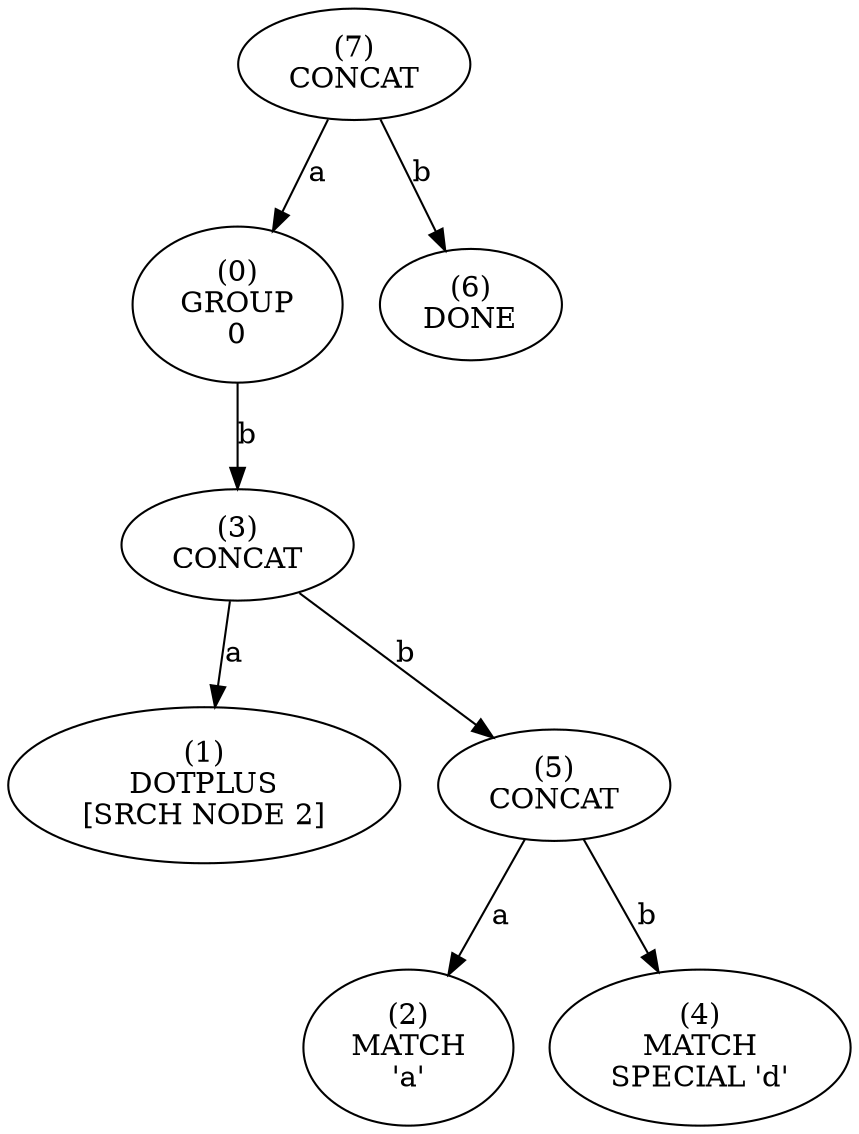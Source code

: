 digraph tree {
    n0xca44ed1973c0 [label="(7)
CONCAT
"];
    n0xca44ed1973c0 -> n0xca44ed1972e0 [label="a"];
    n0xca44ed1972e0 [label="(0)
GROUP
0"];
    n0xca44ed1972e0 -> n0xca44ed197340 [label="b"];
    n0xca44ed197340 [label="(3)
CONCAT
"];
    n0xca44ed197340 -> n0xca44ed197300 [label="a"];
    n0xca44ed197300 [label="(1)
DOTPLUS
[SRCH NODE 2]"];
    n0xca44ed197340 -> n0xca44ed197380 [label="b"];
    n0xca44ed197380 [label="(5)
CONCAT
"];
    n0xca44ed197380 -> n0xca44ed197320 [label="a"];
    n0xca44ed197320 [label="(2)
MATCH
'a'"];
    n0xca44ed197380 -> n0xca44ed197360 [label="b"];
    n0xca44ed197360 [label="(4)
MATCH
SPECIAL 'd'"];
    n0xca44ed1973c0 -> n0xca44ed1973a0 [label="b"];
    n0xca44ed1973a0 [label="(6)
DONE
"];
}
